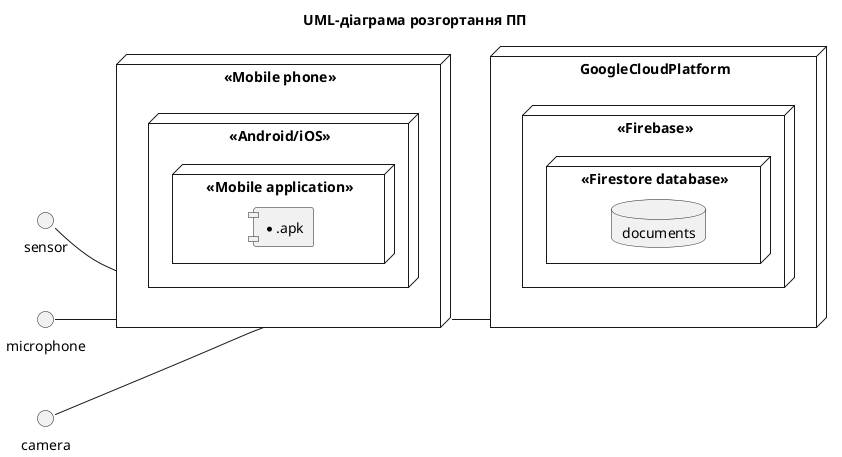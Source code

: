 @startuml

title UML-діаграма розгортання ПП

left to right direction

skinparam componentStyle uml1

node "<<Mobile phone>>" as dk {
    node "<<Android/iOS>>" {
        node "<<Mobile application>>" {
            component [*.apk]
        }
    }
}

interface sensor as se

interface microphone as mc

interface camera as cm 

se -- dk
mc -- dk
cm -- dk

dk -- GoogleCloudPlatform

node "<<Google cloud platform>>" as GoogleCloudPlatform {
	node "<<Firebase>>" as l2 {
	    node "<<Firestore database>>" {
		    database documents
		}
	}
}

@enduml
